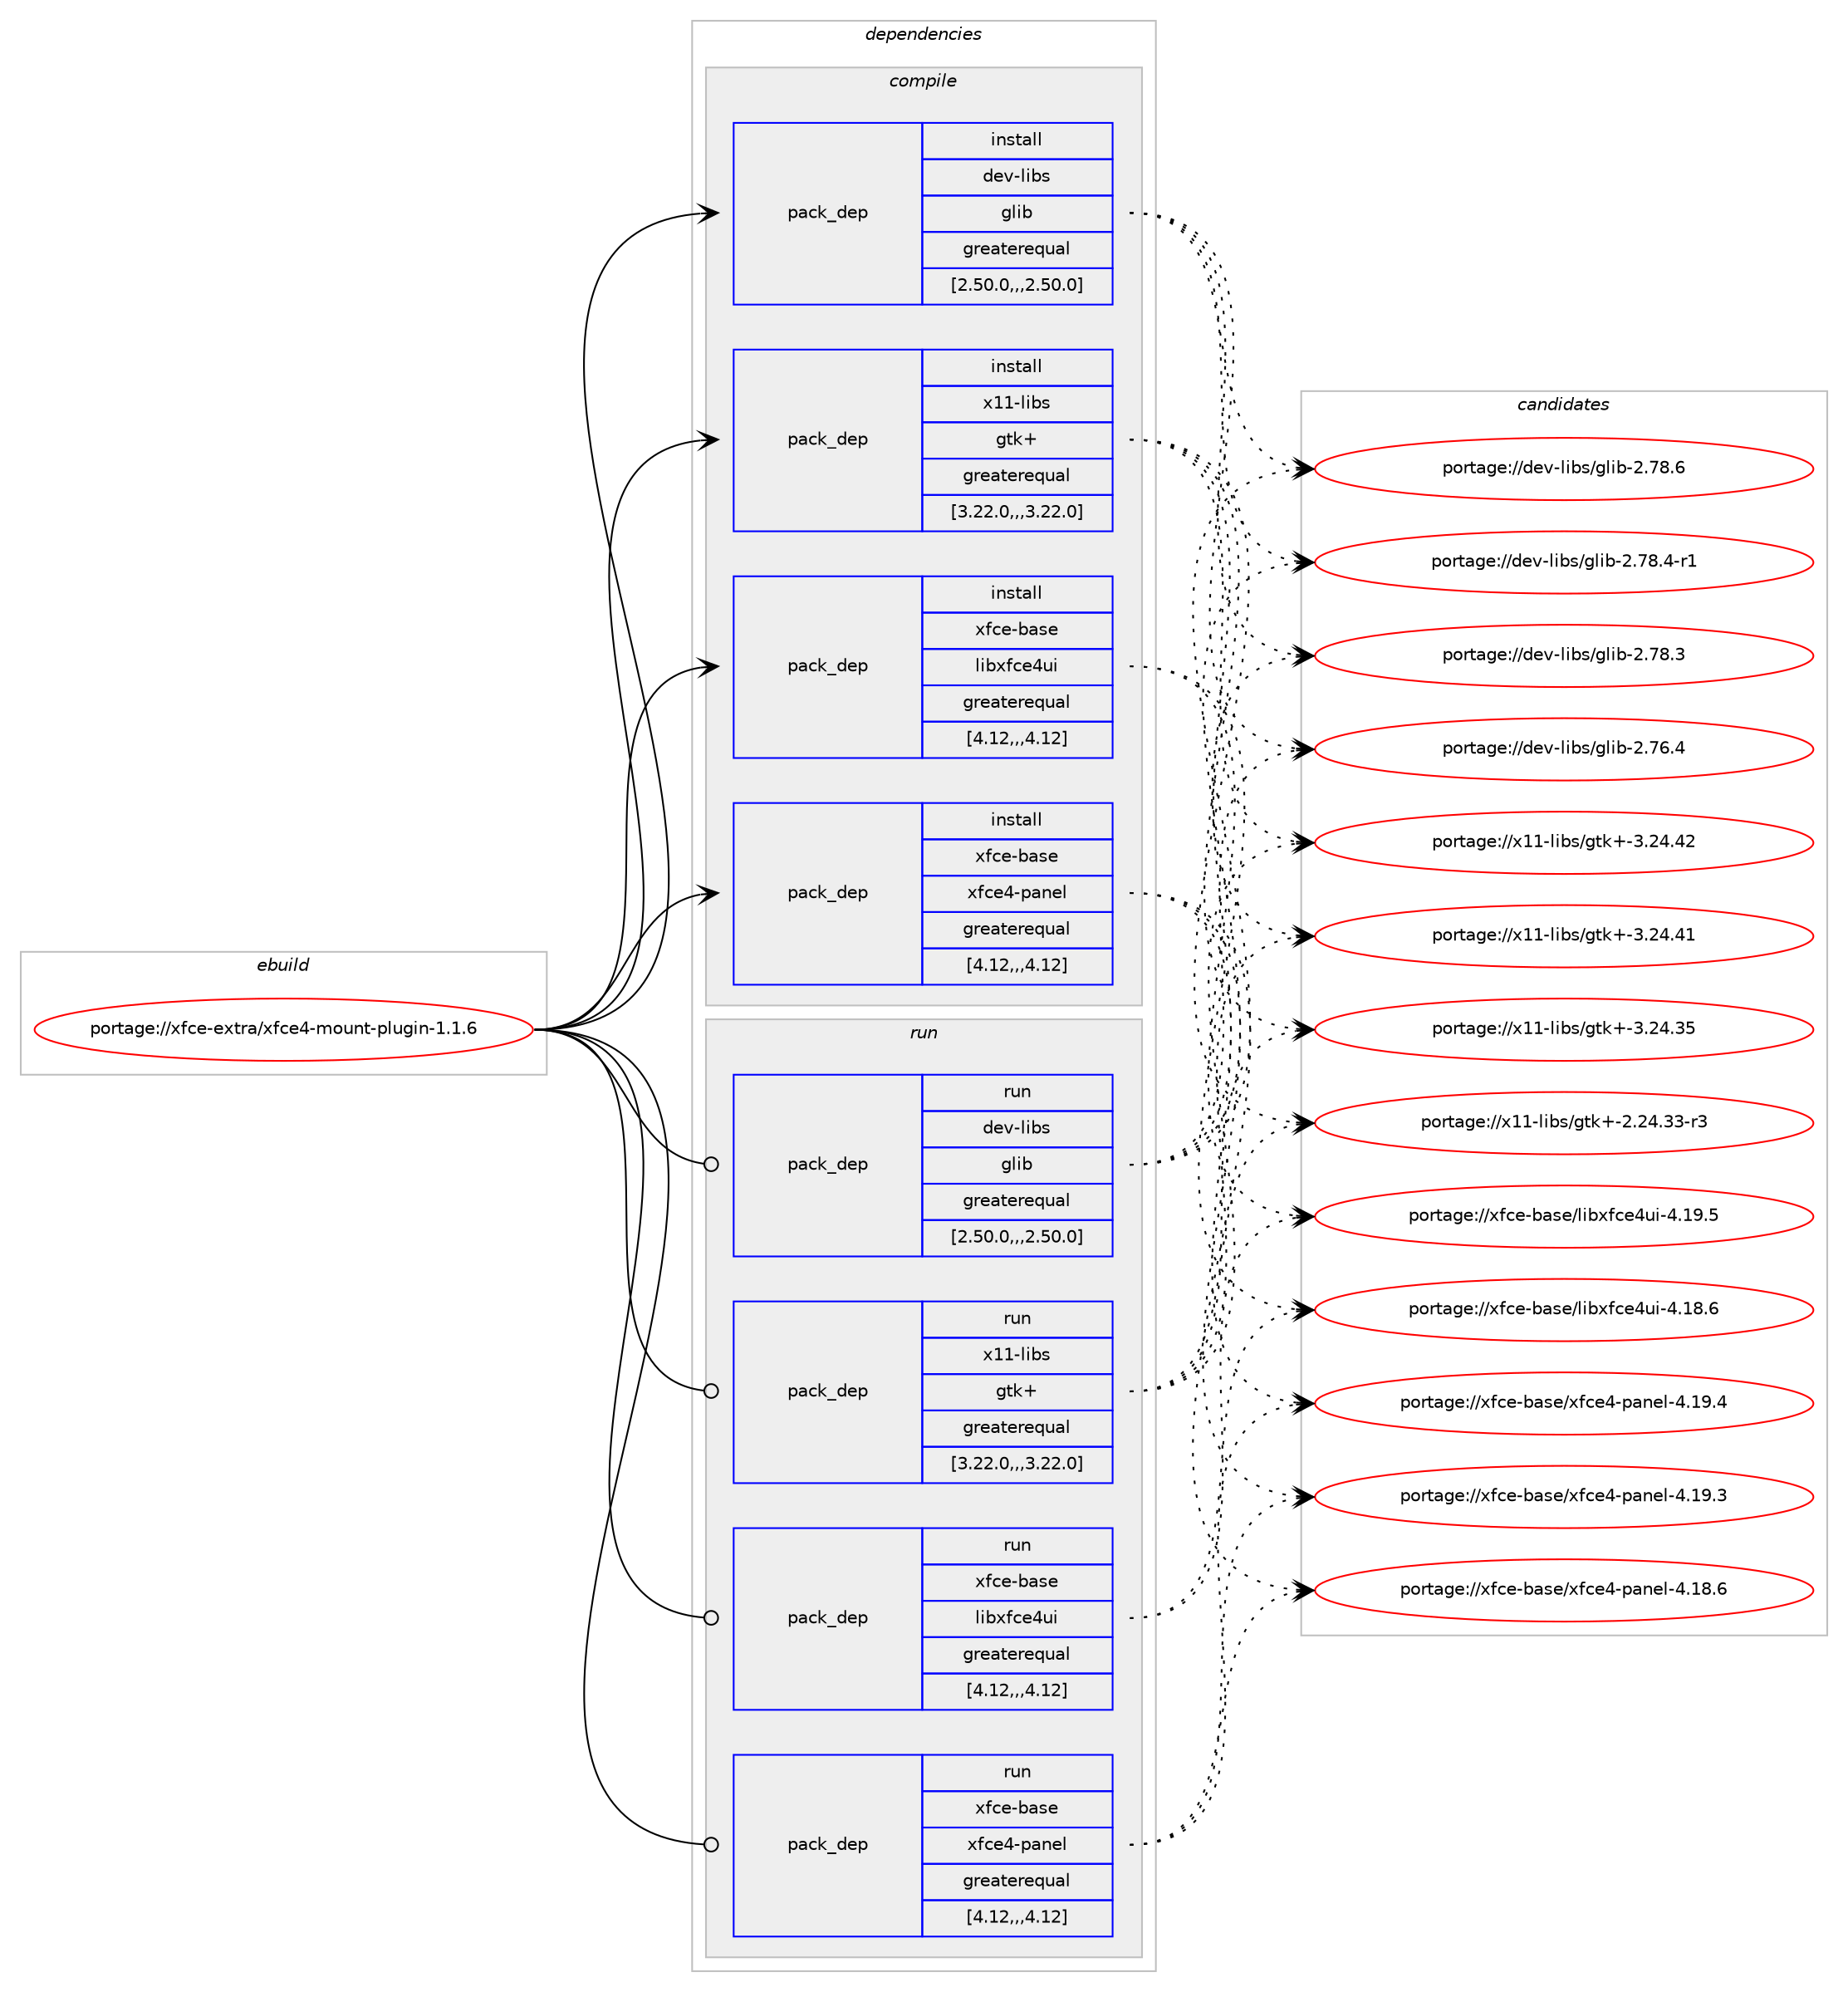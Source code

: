 digraph prolog {

# *************
# Graph options
# *************

newrank=true;
concentrate=true;
compound=true;
graph [rankdir=LR,fontname=Helvetica,fontsize=10,ranksep=1.5];#, ranksep=2.5, nodesep=0.2];
edge  [arrowhead=vee];
node  [fontname=Helvetica,fontsize=10];

# **********
# The ebuild
# **********

subgraph cluster_leftcol {
color=gray;
label=<<i>ebuild</i>>;
id [label="portage://xfce-extra/xfce4-mount-plugin-1.1.6", color=red, width=4, href="../xfce-extra/xfce4-mount-plugin-1.1.6.svg"];
}

# ****************
# The dependencies
# ****************

subgraph cluster_midcol {
color=gray;
label=<<i>dependencies</i>>;
subgraph cluster_compile {
fillcolor="#eeeeee";
style=filled;
label=<<i>compile</i>>;
subgraph pack346106 {
dependency474277 [label=<<TABLE BORDER="0" CELLBORDER="1" CELLSPACING="0" CELLPADDING="4" WIDTH="220"><TR><TD ROWSPAN="6" CELLPADDING="30">pack_dep</TD></TR><TR><TD WIDTH="110">install</TD></TR><TR><TD>dev-libs</TD></TR><TR><TD>glib</TD></TR><TR><TD>greaterequal</TD></TR><TR><TD>[2.50.0,,,2.50.0]</TD></TR></TABLE>>, shape=none, color=blue];
}
id:e -> dependency474277:w [weight=20,style="solid",arrowhead="vee"];
subgraph pack346107 {
dependency474278 [label=<<TABLE BORDER="0" CELLBORDER="1" CELLSPACING="0" CELLPADDING="4" WIDTH="220"><TR><TD ROWSPAN="6" CELLPADDING="30">pack_dep</TD></TR><TR><TD WIDTH="110">install</TD></TR><TR><TD>x11-libs</TD></TR><TR><TD>gtk+</TD></TR><TR><TD>greaterequal</TD></TR><TR><TD>[3.22.0,,,3.22.0]</TD></TR></TABLE>>, shape=none, color=blue];
}
id:e -> dependency474278:w [weight=20,style="solid",arrowhead="vee"];
subgraph pack346108 {
dependency474279 [label=<<TABLE BORDER="0" CELLBORDER="1" CELLSPACING="0" CELLPADDING="4" WIDTH="220"><TR><TD ROWSPAN="6" CELLPADDING="30">pack_dep</TD></TR><TR><TD WIDTH="110">install</TD></TR><TR><TD>xfce-base</TD></TR><TR><TD>libxfce4ui</TD></TR><TR><TD>greaterequal</TD></TR><TR><TD>[4.12,,,4.12]</TD></TR></TABLE>>, shape=none, color=blue];
}
id:e -> dependency474279:w [weight=20,style="solid",arrowhead="vee"];
subgraph pack346109 {
dependency474280 [label=<<TABLE BORDER="0" CELLBORDER="1" CELLSPACING="0" CELLPADDING="4" WIDTH="220"><TR><TD ROWSPAN="6" CELLPADDING="30">pack_dep</TD></TR><TR><TD WIDTH="110">install</TD></TR><TR><TD>xfce-base</TD></TR><TR><TD>xfce4-panel</TD></TR><TR><TD>greaterequal</TD></TR><TR><TD>[4.12,,,4.12]</TD></TR></TABLE>>, shape=none, color=blue];
}
id:e -> dependency474280:w [weight=20,style="solid",arrowhead="vee"];
}
subgraph cluster_compileandrun {
fillcolor="#eeeeee";
style=filled;
label=<<i>compile and run</i>>;
}
subgraph cluster_run {
fillcolor="#eeeeee";
style=filled;
label=<<i>run</i>>;
subgraph pack346110 {
dependency474281 [label=<<TABLE BORDER="0" CELLBORDER="1" CELLSPACING="0" CELLPADDING="4" WIDTH="220"><TR><TD ROWSPAN="6" CELLPADDING="30">pack_dep</TD></TR><TR><TD WIDTH="110">run</TD></TR><TR><TD>dev-libs</TD></TR><TR><TD>glib</TD></TR><TR><TD>greaterequal</TD></TR><TR><TD>[2.50.0,,,2.50.0]</TD></TR></TABLE>>, shape=none, color=blue];
}
id:e -> dependency474281:w [weight=20,style="solid",arrowhead="odot"];
subgraph pack346111 {
dependency474282 [label=<<TABLE BORDER="0" CELLBORDER="1" CELLSPACING="0" CELLPADDING="4" WIDTH="220"><TR><TD ROWSPAN="6" CELLPADDING="30">pack_dep</TD></TR><TR><TD WIDTH="110">run</TD></TR><TR><TD>x11-libs</TD></TR><TR><TD>gtk+</TD></TR><TR><TD>greaterequal</TD></TR><TR><TD>[3.22.0,,,3.22.0]</TD></TR></TABLE>>, shape=none, color=blue];
}
id:e -> dependency474282:w [weight=20,style="solid",arrowhead="odot"];
subgraph pack346112 {
dependency474283 [label=<<TABLE BORDER="0" CELLBORDER="1" CELLSPACING="0" CELLPADDING="4" WIDTH="220"><TR><TD ROWSPAN="6" CELLPADDING="30">pack_dep</TD></TR><TR><TD WIDTH="110">run</TD></TR><TR><TD>xfce-base</TD></TR><TR><TD>libxfce4ui</TD></TR><TR><TD>greaterequal</TD></TR><TR><TD>[4.12,,,4.12]</TD></TR></TABLE>>, shape=none, color=blue];
}
id:e -> dependency474283:w [weight=20,style="solid",arrowhead="odot"];
subgraph pack346113 {
dependency474284 [label=<<TABLE BORDER="0" CELLBORDER="1" CELLSPACING="0" CELLPADDING="4" WIDTH="220"><TR><TD ROWSPAN="6" CELLPADDING="30">pack_dep</TD></TR><TR><TD WIDTH="110">run</TD></TR><TR><TD>xfce-base</TD></TR><TR><TD>xfce4-panel</TD></TR><TR><TD>greaterequal</TD></TR><TR><TD>[4.12,,,4.12]</TD></TR></TABLE>>, shape=none, color=blue];
}
id:e -> dependency474284:w [weight=20,style="solid",arrowhead="odot"];
}
}

# **************
# The candidates
# **************

subgraph cluster_choices {
rank=same;
color=gray;
label=<<i>candidates</i>>;

subgraph choice346106 {
color=black;
nodesep=1;
choice1001011184510810598115471031081059845504655564654 [label="portage://dev-libs/glib-2.78.6", color=red, width=4,href="../dev-libs/glib-2.78.6.svg"];
choice10010111845108105981154710310810598455046555646524511449 [label="portage://dev-libs/glib-2.78.4-r1", color=red, width=4,href="../dev-libs/glib-2.78.4-r1.svg"];
choice1001011184510810598115471031081059845504655564651 [label="portage://dev-libs/glib-2.78.3", color=red, width=4,href="../dev-libs/glib-2.78.3.svg"];
choice1001011184510810598115471031081059845504655544652 [label="portage://dev-libs/glib-2.76.4", color=red, width=4,href="../dev-libs/glib-2.76.4.svg"];
dependency474277:e -> choice1001011184510810598115471031081059845504655564654:w [style=dotted,weight="100"];
dependency474277:e -> choice10010111845108105981154710310810598455046555646524511449:w [style=dotted,weight="100"];
dependency474277:e -> choice1001011184510810598115471031081059845504655564651:w [style=dotted,weight="100"];
dependency474277:e -> choice1001011184510810598115471031081059845504655544652:w [style=dotted,weight="100"];
}
subgraph choice346107 {
color=black;
nodesep=1;
choice1204949451081059811547103116107434551465052465250 [label="portage://x11-libs/gtk+-3.24.42", color=red, width=4,href="../x11-libs/gtk+-3.24.42.svg"];
choice1204949451081059811547103116107434551465052465249 [label="portage://x11-libs/gtk+-3.24.41", color=red, width=4,href="../x11-libs/gtk+-3.24.41.svg"];
choice1204949451081059811547103116107434551465052465153 [label="portage://x11-libs/gtk+-3.24.35", color=red, width=4,href="../x11-libs/gtk+-3.24.35.svg"];
choice12049494510810598115471031161074345504650524651514511451 [label="portage://x11-libs/gtk+-2.24.33-r3", color=red, width=4,href="../x11-libs/gtk+-2.24.33-r3.svg"];
dependency474278:e -> choice1204949451081059811547103116107434551465052465250:w [style=dotted,weight="100"];
dependency474278:e -> choice1204949451081059811547103116107434551465052465249:w [style=dotted,weight="100"];
dependency474278:e -> choice1204949451081059811547103116107434551465052465153:w [style=dotted,weight="100"];
dependency474278:e -> choice12049494510810598115471031161074345504650524651514511451:w [style=dotted,weight="100"];
}
subgraph choice346108 {
color=black;
nodesep=1;
choice120102991014598971151014710810598120102991015211710545524649574653 [label="portage://xfce-base/libxfce4ui-4.19.5", color=red, width=4,href="../xfce-base/libxfce4ui-4.19.5.svg"];
choice120102991014598971151014710810598120102991015211710545524649564654 [label="portage://xfce-base/libxfce4ui-4.18.6", color=red, width=4,href="../xfce-base/libxfce4ui-4.18.6.svg"];
dependency474279:e -> choice120102991014598971151014710810598120102991015211710545524649574653:w [style=dotted,weight="100"];
dependency474279:e -> choice120102991014598971151014710810598120102991015211710545524649564654:w [style=dotted,weight="100"];
}
subgraph choice346109 {
color=black;
nodesep=1;
choice12010299101459897115101471201029910152451129711010110845524649574652 [label="portage://xfce-base/xfce4-panel-4.19.4", color=red, width=4,href="../xfce-base/xfce4-panel-4.19.4.svg"];
choice12010299101459897115101471201029910152451129711010110845524649574651 [label="portage://xfce-base/xfce4-panel-4.19.3", color=red, width=4,href="../xfce-base/xfce4-panel-4.19.3.svg"];
choice12010299101459897115101471201029910152451129711010110845524649564654 [label="portage://xfce-base/xfce4-panel-4.18.6", color=red, width=4,href="../xfce-base/xfce4-panel-4.18.6.svg"];
dependency474280:e -> choice12010299101459897115101471201029910152451129711010110845524649574652:w [style=dotted,weight="100"];
dependency474280:e -> choice12010299101459897115101471201029910152451129711010110845524649574651:w [style=dotted,weight="100"];
dependency474280:e -> choice12010299101459897115101471201029910152451129711010110845524649564654:w [style=dotted,weight="100"];
}
subgraph choice346110 {
color=black;
nodesep=1;
choice1001011184510810598115471031081059845504655564654 [label="portage://dev-libs/glib-2.78.6", color=red, width=4,href="../dev-libs/glib-2.78.6.svg"];
choice10010111845108105981154710310810598455046555646524511449 [label="portage://dev-libs/glib-2.78.4-r1", color=red, width=4,href="../dev-libs/glib-2.78.4-r1.svg"];
choice1001011184510810598115471031081059845504655564651 [label="portage://dev-libs/glib-2.78.3", color=red, width=4,href="../dev-libs/glib-2.78.3.svg"];
choice1001011184510810598115471031081059845504655544652 [label="portage://dev-libs/glib-2.76.4", color=red, width=4,href="../dev-libs/glib-2.76.4.svg"];
dependency474281:e -> choice1001011184510810598115471031081059845504655564654:w [style=dotted,weight="100"];
dependency474281:e -> choice10010111845108105981154710310810598455046555646524511449:w [style=dotted,weight="100"];
dependency474281:e -> choice1001011184510810598115471031081059845504655564651:w [style=dotted,weight="100"];
dependency474281:e -> choice1001011184510810598115471031081059845504655544652:w [style=dotted,weight="100"];
}
subgraph choice346111 {
color=black;
nodesep=1;
choice1204949451081059811547103116107434551465052465250 [label="portage://x11-libs/gtk+-3.24.42", color=red, width=4,href="../x11-libs/gtk+-3.24.42.svg"];
choice1204949451081059811547103116107434551465052465249 [label="portage://x11-libs/gtk+-3.24.41", color=red, width=4,href="../x11-libs/gtk+-3.24.41.svg"];
choice1204949451081059811547103116107434551465052465153 [label="portage://x11-libs/gtk+-3.24.35", color=red, width=4,href="../x11-libs/gtk+-3.24.35.svg"];
choice12049494510810598115471031161074345504650524651514511451 [label="portage://x11-libs/gtk+-2.24.33-r3", color=red, width=4,href="../x11-libs/gtk+-2.24.33-r3.svg"];
dependency474282:e -> choice1204949451081059811547103116107434551465052465250:w [style=dotted,weight="100"];
dependency474282:e -> choice1204949451081059811547103116107434551465052465249:w [style=dotted,weight="100"];
dependency474282:e -> choice1204949451081059811547103116107434551465052465153:w [style=dotted,weight="100"];
dependency474282:e -> choice12049494510810598115471031161074345504650524651514511451:w [style=dotted,weight="100"];
}
subgraph choice346112 {
color=black;
nodesep=1;
choice120102991014598971151014710810598120102991015211710545524649574653 [label="portage://xfce-base/libxfce4ui-4.19.5", color=red, width=4,href="../xfce-base/libxfce4ui-4.19.5.svg"];
choice120102991014598971151014710810598120102991015211710545524649564654 [label="portage://xfce-base/libxfce4ui-4.18.6", color=red, width=4,href="../xfce-base/libxfce4ui-4.18.6.svg"];
dependency474283:e -> choice120102991014598971151014710810598120102991015211710545524649574653:w [style=dotted,weight="100"];
dependency474283:e -> choice120102991014598971151014710810598120102991015211710545524649564654:w [style=dotted,weight="100"];
}
subgraph choice346113 {
color=black;
nodesep=1;
choice12010299101459897115101471201029910152451129711010110845524649574652 [label="portage://xfce-base/xfce4-panel-4.19.4", color=red, width=4,href="../xfce-base/xfce4-panel-4.19.4.svg"];
choice12010299101459897115101471201029910152451129711010110845524649574651 [label="portage://xfce-base/xfce4-panel-4.19.3", color=red, width=4,href="../xfce-base/xfce4-panel-4.19.3.svg"];
choice12010299101459897115101471201029910152451129711010110845524649564654 [label="portage://xfce-base/xfce4-panel-4.18.6", color=red, width=4,href="../xfce-base/xfce4-panel-4.18.6.svg"];
dependency474284:e -> choice12010299101459897115101471201029910152451129711010110845524649574652:w [style=dotted,weight="100"];
dependency474284:e -> choice12010299101459897115101471201029910152451129711010110845524649574651:w [style=dotted,weight="100"];
dependency474284:e -> choice12010299101459897115101471201029910152451129711010110845524649564654:w [style=dotted,weight="100"];
}
}

}
